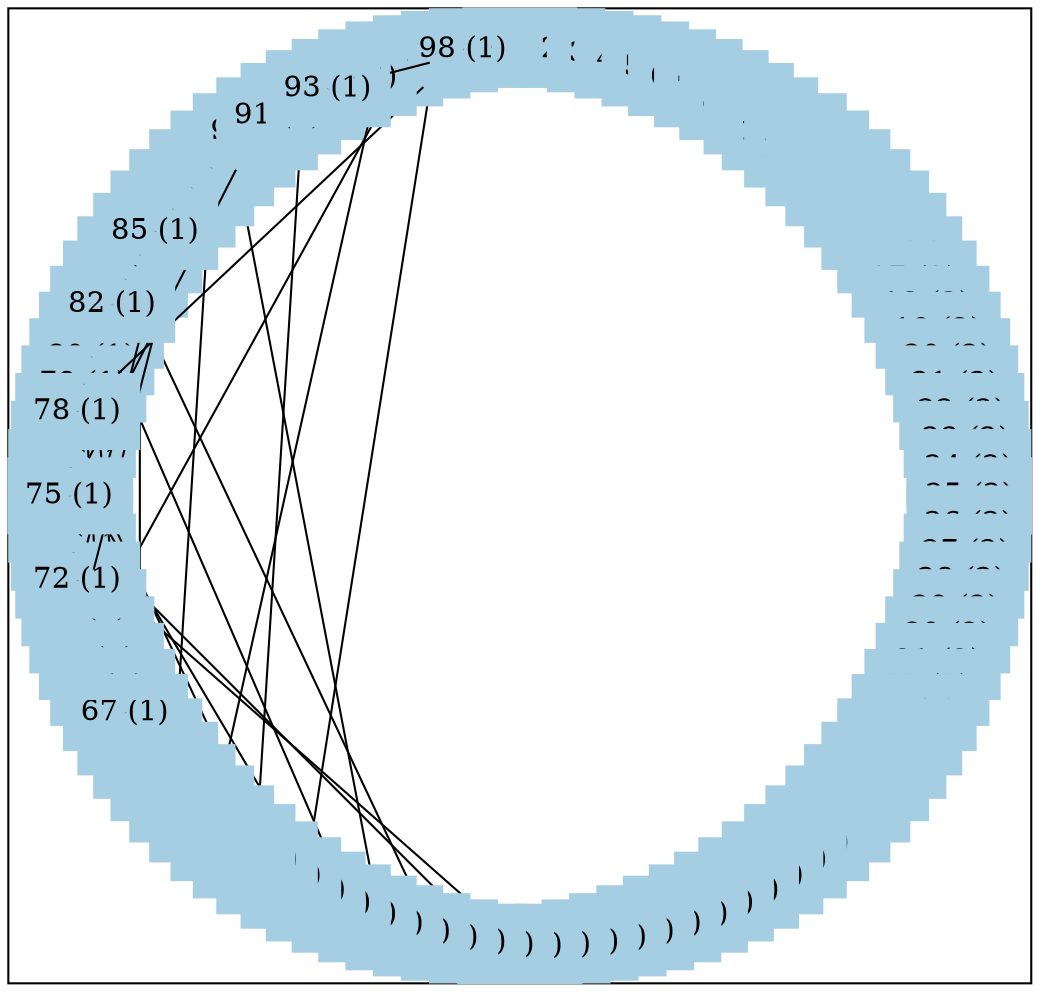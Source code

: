 graph test2 {
	graph [
		charset="utf-8",
		layout=neato
	];
	node [
		shape=box;
		style="solid, filled"
		colorscheme = paired12	];

	subgraph cluster_sub0 {
	node[ color=1 ]
	0[
		pos="5.000, 3.000!", 
		label="0 (2)"
	]
	1[
		pos="5.188, 2.994!", 
		label="1 (2)"
	]
	2[
		pos="5.376, 2.976!", 
		label="2 (2)"
	]
	3[
		pos="5.562, 2.947!", 
		label="3 (2)"
	]
	4[
		pos="5.746, 2.906!", 
		label="4 (2)"
	]
	5[
		pos="5.927, 2.853!", 
		label="5 (2)"
	]
	6[
		pos="6.104, 2.789!", 
		label="6 (2)"
	]
	7[
		pos="6.277, 2.714!", 
		label="7 (2)"
	]
	8[
		pos="6.445, 2.629!", 
		label="8 (2)"
	]
	9[
		pos="6.607, 2.533!", 
		label="9 (2)"
	]
	10[
		pos="6.763, 2.427!", 
		label="10 (2)"
	]
	11[
		pos="6.912, 2.312!", 
		label="11 (2)"
	]
	12[
		pos="7.054, 2.187!", 
		label="12 (2)"
	]
	13[
		pos="7.187, 2.054!", 
		label="13 (2)"
	]
	14[
		pos="7.312, 1.912!", 
		label="14 (2)"
	]
	15[
		pos="7.427, 1.763!", 
		label="15 (2)"
	]
	16[
		pos="7.533, 1.607!", 
		label="16 (2)"
	]
	17[
		pos="7.629, 1.445!", 
		label="17 (2)"
	]
	18[
		pos="7.714, 1.277!", 
		label="18 (2)"
	]
	19[
		pos="7.789, 1.104!", 
		label="19 (2)"
	]
	20[
		pos="7.853, 0.927!", 
		label="20 (2)"
	]
	21[
		pos="7.906, 0.746!", 
		label="21 (2)"
	]
	22[
		pos="7.947, 0.562!", 
		label="22 (2)"
	]
	23[
		pos="7.976, 0.376!", 
		label="23 (2)"
	]
	24[
		pos="7.994, 0.188!", 
		label="24 (2)"
	]
	25[
		pos="8.000, 0.000!", 
		label="25 (2)"
	]
	26[
		pos="7.994, -0.188!", 
		label="26 (2)"
	]
	27[
		pos="7.976, -0.376!", 
		label="27 (2)"
	]
	28[
		pos="7.947, -0.562!", 
		label="28 (2)"
	]
	29[
		pos="7.906, -0.746!", 
		label="29 (2)"
	]
	30[
		pos="7.853, -0.927!", 
		label="30 (2)"
	]
	31[
		pos="7.789, -1.104!", 
		label="31 (2)"
	]
	32[
		pos="7.714, -1.277!", 
		label="32 (2)"
	]
	33[
		pos="7.629, -1.445!", 
		label="33 (2)"
	]
	34[
		pos="7.533, -1.607!", 
		label="34 (2)"
	]
	35[
		pos="7.427, -1.763!", 
		label="35 (2)"
	]
	36[
		pos="7.312, -1.912!", 
		label="36 (2)"
	]
	37[
		pos="7.187, -2.054!", 
		label="37 (2)"
	]
	38[
		pos="7.054, -2.187!", 
		label="38 (2)"
	]
	39[
		pos="6.912, -2.312!", 
		label="39 (2)"
	]
	40[
		pos="6.763, -2.427!", 
		label="40 (2)"
	]
	41[
		pos="6.607, -2.533!", 
		label="41 (2)"
	]
	42[
		pos="6.445, -2.629!", 
		label="42 (2)"
	]
	43[
		pos="6.277, -2.714!", 
		label="43 (2)"
	]
	44[
		pos="6.104, -2.789!", 
		label="44 (2)"
	]
	45[
		pos="5.927, -2.853!", 
		label="45 (2)"
	]
	46[
		pos="5.746, -2.906!", 
		label="46 (2)"
	]
	47[
		pos="5.562, -2.947!", 
		label="47 (2)"
	]
	48[
		pos="5.376, -2.976!", 
		label="48 (2)"
	]
	49[
		pos="5.188, -2.994!", 
		label="49 (2)"
	]
	50[
		pos="5.000, -3.000!", 
		label="50 (1)"
	]
	51[
		pos="4.812, -2.994!", 
		label="51 (1)"
	]
	52[
		pos="4.624, -2.976!", 
		label="52 (1)"
	]
	53[
		pos="4.438, -2.947!", 
		label="53 (1)"
	]
	54[
		pos="4.254, -2.906!", 
		label="54 (1)"
	]
	55[
		pos="4.073, -2.853!", 
		label="55 (1)"
	]
	56[
		pos="3.896, -2.789!", 
		label="56 (1)"
	]
	57[
		pos="3.723, -2.714!", 
		label="57 (1)"
	]
	58[
		pos="3.555, -2.629!", 
		label="58 (1)"
	]
	59[
		pos="3.393, -2.533!", 
		label="59 (1)"
	]
	60[
		pos="3.237, -2.427!", 
		label="60 (1)"
	]
	61[
		pos="3.088, -2.312!", 
		label="61 (1)"
	]
	62[
		pos="2.946, -2.187!", 
		label="62 (1)"
	]
	63[
		pos="2.813, -2.054!", 
		label="63 (1)"
	]
	64[
		pos="2.688, -1.912!", 
		label="64 (1)"
	]
	65[
		pos="2.573, -1.763!", 
		label="65 (1)"
	]
	66[
		pos="2.467, -1.607!", 
		label="66 (1)"
	]
	67[
		pos="2.371, -1.445!", 
		label="67 (1)"
	]
	68[
		pos="2.286, -1.277!", 
		label="68 (1)"
	]
	69[
		pos="2.211, -1.104!", 
		label="69 (1)"
	]
	70[
		pos="2.147, -0.927!", 
		label="70 (1)"
	]
	71[
		pos="2.094, -0.746!", 
		label="71 (1)"
	]
	72[
		pos="2.053, -0.562!", 
		label="72 (1)"
	]
	73[
		pos="2.024, -0.376!", 
		label="73 (1)"
	]
	74[
		pos="2.006, -0.188!", 
		label="74 (1)"
	]
	75[
		pos="2.000, 0.000!", 
		label="75 (1)"
	]
	76[
		pos="2.006, 0.188!", 
		label="76 (1)"
	]
	77[
		pos="2.024, 0.376!", 
		label="77 (1)"
	]
	78[
		pos="2.053, 0.562!", 
		label="78 (1)"
	]
	79[
		pos="2.094, 0.746!", 
		label="79 (1)"
	]
	80[
		pos="2.147, 0.927!", 
		label="80 (1)"
	]
	81[
		pos="2.211, 1.104!", 
		label="81 (1)"
	]
	82[
		pos="2.286, 1.277!", 
		label="82 (1)"
	]
	83[
		pos="2.371, 1.445!", 
		label="83 (1)"
	]
	84[
		pos="2.467, 1.607!", 
		label="84 (1)"
	]
	85[
		pos="2.573, 1.763!", 
		label="85 (1)"
	]
	86[
		pos="2.688, 1.912!", 
		label="86 (1)"
	]
	87[
		pos="2.813, 2.054!", 
		label="87 (1)"
	]
	88[
		pos="2.946, 2.187!", 
		label="88 (1)"
	]
	89[
		pos="3.088, 2.312!", 
		label="89 (1)"
	]
	90[
		pos="3.237, 2.427!", 
		label="90 (1)"
	]
	91[
		pos="3.393, 2.533!", 
		label="91 (1)"
	]
	92[
		pos="3.555, 2.629!", 
		label="92 (1)"
	]
	93[
		pos="3.723, 2.714!", 
		label="93 (1)"
	]
	94[
		pos="3.896, 2.789!", 
		label="94 (1)"
	]
	95[
		pos="4.073, 2.853!", 
		label="95 (1)"
	]
	96[
		pos="4.254, 2.906!", 
		label="96 (1)"
	]
	97[
		pos="4.438, 2.947!", 
		label="97 (1)"
	]
	98[
		pos="4.624, 2.976!", 
		label="98 (1)"
	]
	99[
		pos="4.812, 2.994!", 
		label="99 (1)"
	]
	}

	0--1
	0--99
	1--2
	2--3
	3--4
	4--5
	5--6
	6--7
	7--8
	8--9
	9--10
	10--11
	11--12
	12--13
	13--14
	14--15
	15--16
	16--17
	17--18
	18--19
	19--20
	20--21
	21--22
	22--23
	23--24
	24--25
	25--26
	26--27
	27--28
	28--29
	29--30
	30--31
	31--32
	32--33
	33--34
	34--35
	35--36
	36--37
	37--38
	38--39
	39--40
	40--41
	41--42
	42--43
	43--44
	44--45
	45--46
	46--47
	47--48
	48--49
	49--50
	50--51
	50--73
	51--52
	51--74
	52--53
	52--54
	53--54
	53--83
	54--55
	55--56
	55--89
	56--57
	56--81
	57--58
	57--76
	58--59
	58--97
	59--60
	59--77
	60--61
	60--92
	61--62
	61--63
	62--63
	62--95
	63--64
	64--65
	64--88
	65--66
	65--68
	66--67
	66--84
	67--68
	67--80
	68--69
	69--70
	69--79
	70--71
	70--96
	71--72
	71--87
	72--73
	72--86
	73--74
	74--75
	75--76
	75--90
	76--77
	77--78
	78--79
	78--98
	79--80
	80--81
	81--82
	82--83
	82--85
	83--84
	84--85
	85--86
	86--87
	87--88
	88--89
	89--90
	90--91
	91--92
	91--94
	92--93
	93--94
	93--99
	94--95
	95--96
	96--97
	97--98
	98--99
}